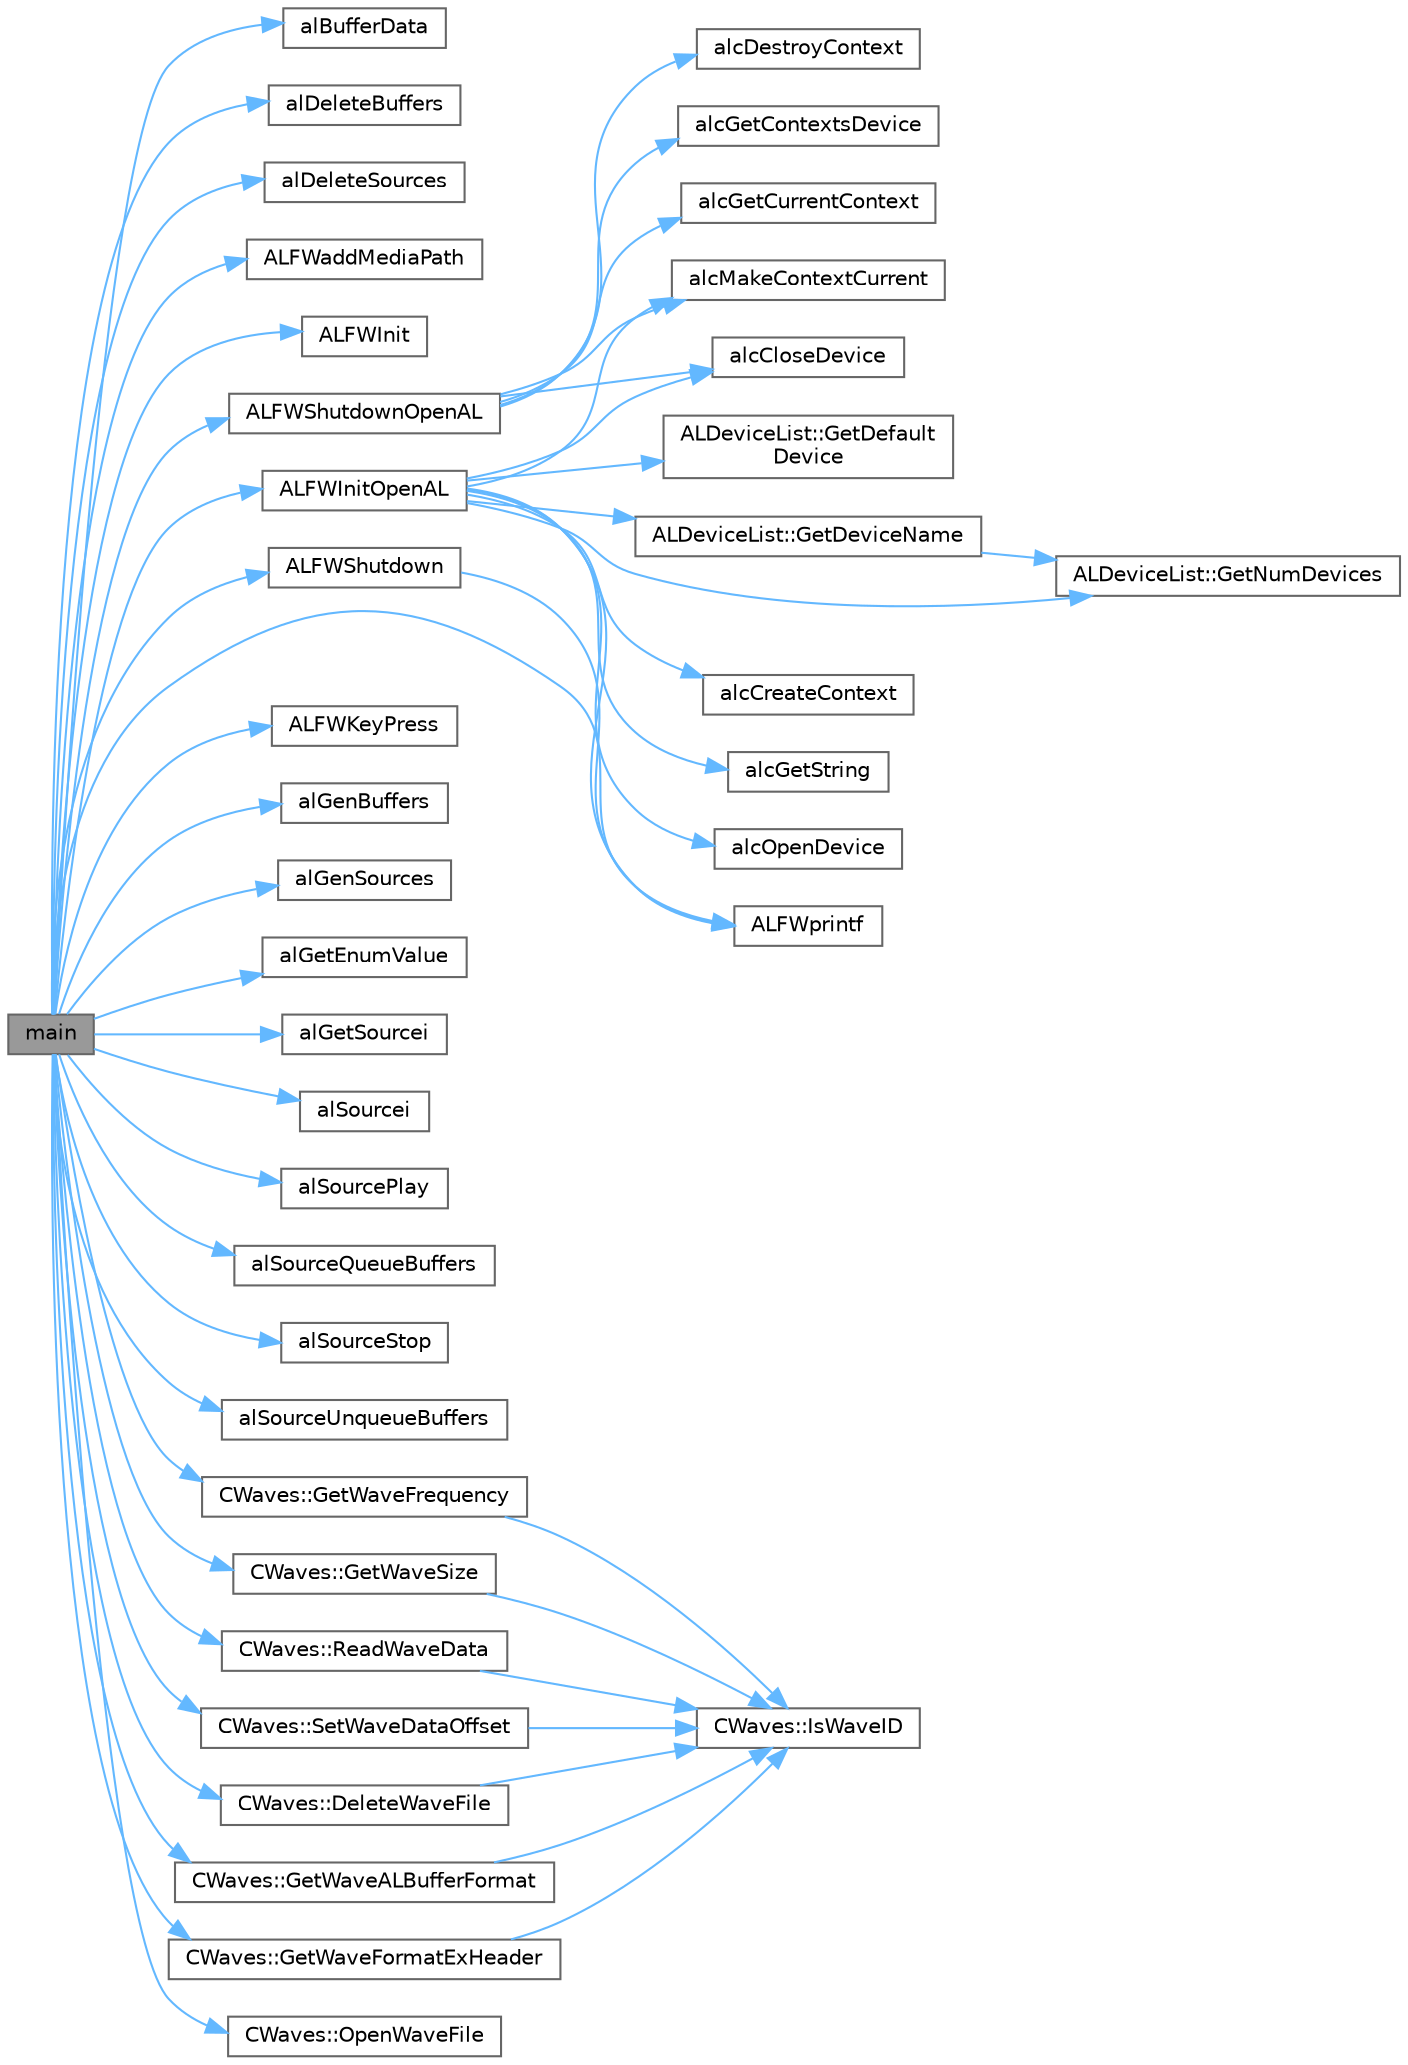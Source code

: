 digraph "main"
{
 // LATEX_PDF_SIZE
  bgcolor="transparent";
  edge [fontname=Helvetica,fontsize=10,labelfontname=Helvetica,labelfontsize=10];
  node [fontname=Helvetica,fontsize=10,shape=box,height=0.2,width=0.4];
  rankdir="LR";
  Node1 [id="Node000001",label="main",height=0.2,width=0.4,color="gray40", fillcolor="grey60", style="filled", fontcolor="black",tooltip=" "];
  Node1 -> Node2 [id="edge1_Node000001_Node000002",color="steelblue1",style="solid",tooltip=" "];
  Node2 [id="Node000002",label="alBufferData",height=0.2,width=0.4,color="grey40", fillcolor="white", style="filled",URL="$al_8h.html#a3720fc4a5dee4093aabe1b102335dae7",tooltip=" "];
  Node1 -> Node3 [id="edge2_Node000001_Node000003",color="steelblue1",style="solid",tooltip=" "];
  Node3 [id="Node000003",label="alDeleteBuffers",height=0.2,width=0.4,color="grey40", fillcolor="white", style="filled",URL="$al_8h.html#ab376e80e2404ae2611798d7f007871ef",tooltip=" "];
  Node1 -> Node4 [id="edge3_Node000001_Node000004",color="steelblue1",style="solid",tooltip=" "];
  Node4 [id="Node000004",label="alDeleteSources",height=0.2,width=0.4,color="grey40", fillcolor="white", style="filled",URL="$al_8h.html#af2f5e685ee38a2c49e149797e8c2e86e",tooltip=" "];
  Node1 -> Node5 [id="edge4_Node000001_Node000005",color="steelblue1",style="solid",tooltip=" "];
  Node5 [id="Node000005",label="ALFWaddMediaPath",height=0.2,width=0.4,color="grey40", fillcolor="white", style="filled",URL="$_framework_8cpp.html#a7e97c3a3d9660c8be9f903008585a84e",tooltip=" "];
  Node1 -> Node6 [id="edge5_Node000001_Node000006",color="steelblue1",style="solid",tooltip=" "];
  Node6 [id="Node000006",label="ALFWInit",height=0.2,width=0.4,color="grey40", fillcolor="white", style="filled",URL="$_framework_8cpp.html#a97a0c6c50fa54c80fec914c8b6fb3780",tooltip=" "];
  Node1 -> Node7 [id="edge6_Node000001_Node000007",color="steelblue1",style="solid",tooltip=" "];
  Node7 [id="Node000007",label="ALFWInitOpenAL",height=0.2,width=0.4,color="grey40", fillcolor="white", style="filled",URL="$_framework_8cpp.html#aa1c82f4442b1802a9441f37f152fe247",tooltip=" "];
  Node7 -> Node8 [id="edge7_Node000007_Node000008",color="steelblue1",style="solid",tooltip=" "];
  Node8 [id="Node000008",label="alcCloseDevice",height=0.2,width=0.4,color="grey40", fillcolor="white", style="filled",URL="$alc_8h.html#aa8a289916ea5f2a5db8415b8c0b877b3",tooltip=" "];
  Node7 -> Node9 [id="edge8_Node000007_Node000009",color="steelblue1",style="solid",tooltip=" "];
  Node9 [id="Node000009",label="alcCreateContext",height=0.2,width=0.4,color="grey40", fillcolor="white", style="filled",URL="$alc_8h.html#a7acf007c19f53a637f81893bce168973",tooltip=" "];
  Node7 -> Node10 [id="edge9_Node000007_Node000010",color="steelblue1",style="solid",tooltip=" "];
  Node10 [id="Node000010",label="alcGetString",height=0.2,width=0.4,color="grey40", fillcolor="white", style="filled",URL="$alc_8h.html#aafd360b94c6abec5eebb4e70f56ad96c",tooltip=" "];
  Node7 -> Node11 [id="edge10_Node000007_Node000011",color="steelblue1",style="solid",tooltip=" "];
  Node11 [id="Node000011",label="alcMakeContextCurrent",height=0.2,width=0.4,color="grey40", fillcolor="white", style="filled",URL="$alc_8h.html#a8ece422dd6634d2388190beb9693f86d",tooltip=" "];
  Node7 -> Node12 [id="edge11_Node000007_Node000012",color="steelblue1",style="solid",tooltip=" "];
  Node12 [id="Node000012",label="alcOpenDevice",height=0.2,width=0.4,color="grey40", fillcolor="white", style="filled",URL="$alc_8h.html#a7352f083bedebecb4483b0f1a10f89b8",tooltip=" "];
  Node7 -> Node13 [id="edge12_Node000007_Node000013",color="steelblue1",style="solid",tooltip=" "];
  Node13 [id="Node000013",label="ALFWprintf",height=0.2,width=0.4,color="grey40", fillcolor="white", style="filled",URL="$_framework_8cpp.html#a39372bd27d8ddaf6bc7d956338faf4ab",tooltip=" "];
  Node7 -> Node14 [id="edge13_Node000007_Node000014",color="steelblue1",style="solid",tooltip=" "];
  Node14 [id="Node000014",label="ALDeviceList::GetDefault\lDevice",height=0.2,width=0.4,color="grey40", fillcolor="white", style="filled",URL="$class_a_l_device_list.html#ad5583ddf8b882b68698ebeb1f3825be1",tooltip=" "];
  Node7 -> Node15 [id="edge14_Node000007_Node000015",color="steelblue1",style="solid",tooltip=" "];
  Node15 [id="Node000015",label="ALDeviceList::GetDeviceName",height=0.2,width=0.4,color="grey40", fillcolor="white", style="filled",URL="$class_a_l_device_list.html#a31b6feb4ec5358a6b5c8389307b664b4",tooltip=" "];
  Node15 -> Node16 [id="edge15_Node000015_Node000016",color="steelblue1",style="solid",tooltip=" "];
  Node16 [id="Node000016",label="ALDeviceList::GetNumDevices",height=0.2,width=0.4,color="grey40", fillcolor="white", style="filled",URL="$class_a_l_device_list.html#a82629d37463696709d702e7b8ec8556e",tooltip=" "];
  Node7 -> Node16 [id="edge16_Node000007_Node000016",color="steelblue1",style="solid",tooltip=" "];
  Node1 -> Node17 [id="edge17_Node000001_Node000017",color="steelblue1",style="solid",tooltip=" "];
  Node17 [id="Node000017",label="ALFWKeyPress",height=0.2,width=0.4,color="grey40", fillcolor="white", style="filled",URL="$_framework_8cpp.html#ae2314a2295ca98e4a57c587d8a3ca971",tooltip=" "];
  Node1 -> Node13 [id="edge18_Node000001_Node000013",color="steelblue1",style="solid",tooltip=" "];
  Node1 -> Node18 [id="edge19_Node000001_Node000018",color="steelblue1",style="solid",tooltip=" "];
  Node18 [id="Node000018",label="ALFWShutdown",height=0.2,width=0.4,color="grey40", fillcolor="white", style="filled",URL="$_framework_8cpp.html#a5e1a3065a01296326b7fb06bad2fce4b",tooltip=" "];
  Node18 -> Node13 [id="edge20_Node000018_Node000013",color="steelblue1",style="solid",tooltip=" "];
  Node1 -> Node19 [id="edge21_Node000001_Node000019",color="steelblue1",style="solid",tooltip=" "];
  Node19 [id="Node000019",label="ALFWShutdownOpenAL",height=0.2,width=0.4,color="grey40", fillcolor="white", style="filled",URL="$_framework_8cpp.html#aa29db42bbc63a70a1b4db478c8f39400",tooltip=" "];
  Node19 -> Node8 [id="edge22_Node000019_Node000008",color="steelblue1",style="solid",tooltip=" "];
  Node19 -> Node20 [id="edge23_Node000019_Node000020",color="steelblue1",style="solid",tooltip=" "];
  Node20 [id="Node000020",label="alcDestroyContext",height=0.2,width=0.4,color="grey40", fillcolor="white", style="filled",URL="$alc_8h.html#a41682484927dfa1d17a8167ddc39b03c",tooltip=" "];
  Node19 -> Node21 [id="edge24_Node000019_Node000021",color="steelblue1",style="solid",tooltip=" "];
  Node21 [id="Node000021",label="alcGetContextsDevice",height=0.2,width=0.4,color="grey40", fillcolor="white", style="filled",URL="$alc_8h.html#adca79de71013609eecd674d7fbd191a3",tooltip=" "];
  Node19 -> Node22 [id="edge25_Node000019_Node000022",color="steelblue1",style="solid",tooltip=" "];
  Node22 [id="Node000022",label="alcGetCurrentContext",height=0.2,width=0.4,color="grey40", fillcolor="white", style="filled",URL="$alc_8h.html#afc2d275d8bc1c443d73dd074612aafce",tooltip=" "];
  Node19 -> Node11 [id="edge26_Node000019_Node000011",color="steelblue1",style="solid",tooltip=" "];
  Node1 -> Node23 [id="edge27_Node000001_Node000023",color="steelblue1",style="solid",tooltip=" "];
  Node23 [id="Node000023",label="alGenBuffers",height=0.2,width=0.4,color="grey40", fillcolor="white", style="filled",URL="$al_8h.html#afd2b03b38eb7ae35d0518ecc3f004d9f",tooltip=" "];
  Node1 -> Node24 [id="edge28_Node000001_Node000024",color="steelblue1",style="solid",tooltip=" "];
  Node24 [id="Node000024",label="alGenSources",height=0.2,width=0.4,color="grey40", fillcolor="white", style="filled",URL="$al_8h.html#af220f665740bf8a54797e210cf551dfe",tooltip=" "];
  Node1 -> Node25 [id="edge29_Node000001_Node000025",color="steelblue1",style="solid",tooltip=" "];
  Node25 [id="Node000025",label="alGetEnumValue",height=0.2,width=0.4,color="grey40", fillcolor="white", style="filled",URL="$al_8h.html#ac2d8746a9a24355746d07a940bae8d39",tooltip=" "];
  Node1 -> Node26 [id="edge30_Node000001_Node000026",color="steelblue1",style="solid",tooltip=" "];
  Node26 [id="Node000026",label="alGetSourcei",height=0.2,width=0.4,color="grey40", fillcolor="white", style="filled",URL="$al_8h.html#aab80ac4aad68b84363658bf498913c91",tooltip=" "];
  Node1 -> Node27 [id="edge31_Node000001_Node000027",color="steelblue1",style="solid",tooltip=" "];
  Node27 [id="Node000027",label="alSourcei",height=0.2,width=0.4,color="grey40", fillcolor="white", style="filled",URL="$al_8h.html#a1038b6ae22848913c76e73a14a849338",tooltip=" "];
  Node1 -> Node28 [id="edge32_Node000001_Node000028",color="steelblue1",style="solid",tooltip=" "];
  Node28 [id="Node000028",label="alSourcePlay",height=0.2,width=0.4,color="grey40", fillcolor="white", style="filled",URL="$al_8h.html#aca454ba909c65b84c78e81edc08ca0c8",tooltip=" "];
  Node1 -> Node29 [id="edge33_Node000001_Node000029",color="steelblue1",style="solid",tooltip=" "];
  Node29 [id="Node000029",label="alSourceQueueBuffers",height=0.2,width=0.4,color="grey40", fillcolor="white", style="filled",URL="$al_8h.html#af6239bc4ba2faedeb54a5ffd5917b405",tooltip=" "];
  Node1 -> Node30 [id="edge34_Node000001_Node000030",color="steelblue1",style="solid",tooltip=" "];
  Node30 [id="Node000030",label="alSourceStop",height=0.2,width=0.4,color="grey40", fillcolor="white", style="filled",URL="$al_8h.html#aa5ac516caadd0d377bd52c0db10bedcd",tooltip=" "];
  Node1 -> Node31 [id="edge35_Node000001_Node000031",color="steelblue1",style="solid",tooltip=" "];
  Node31 [id="Node000031",label="alSourceUnqueueBuffers",height=0.2,width=0.4,color="grey40", fillcolor="white", style="filled",URL="$al_8h.html#a69aef56ec1b141152e7068f51d900549",tooltip=" "];
  Node1 -> Node32 [id="edge36_Node000001_Node000032",color="steelblue1",style="solid",tooltip=" "];
  Node32 [id="Node000032",label="CWaves::DeleteWaveFile",height=0.2,width=0.4,color="grey40", fillcolor="white", style="filled",URL="$class_c_waves.html#a9af3ea27a4f1b8d8bfb2fbe0d3ee0519",tooltip=" "];
  Node32 -> Node33 [id="edge37_Node000032_Node000033",color="steelblue1",style="solid",tooltip=" "];
  Node33 [id="Node000033",label="CWaves::IsWaveID",height=0.2,width=0.4,color="grey40", fillcolor="white", style="filled",URL="$class_c_waves.html#ade2c151bd6dd0113bbd5e48a0034fa5d",tooltip=" "];
  Node1 -> Node34 [id="edge38_Node000001_Node000034",color="steelblue1",style="solid",tooltip=" "];
  Node34 [id="Node000034",label="CWaves::GetWaveALBufferFormat",height=0.2,width=0.4,color="grey40", fillcolor="white", style="filled",URL="$class_c_waves.html#a1e3439c106447637b024b17d1309cb2d",tooltip=" "];
  Node34 -> Node33 [id="edge39_Node000034_Node000033",color="steelblue1",style="solid",tooltip=" "];
  Node1 -> Node35 [id="edge40_Node000001_Node000035",color="steelblue1",style="solid",tooltip=" "];
  Node35 [id="Node000035",label="CWaves::GetWaveFormatExHeader",height=0.2,width=0.4,color="grey40", fillcolor="white", style="filled",URL="$class_c_waves.html#a37400a62934bc2c98340246aa2c25e1c",tooltip=" "];
  Node35 -> Node33 [id="edge41_Node000035_Node000033",color="steelblue1",style="solid",tooltip=" "];
  Node1 -> Node36 [id="edge42_Node000001_Node000036",color="steelblue1",style="solid",tooltip=" "];
  Node36 [id="Node000036",label="CWaves::GetWaveFrequency",height=0.2,width=0.4,color="grey40", fillcolor="white", style="filled",URL="$class_c_waves.html#a34855f6ae8d933355241cbd093627dc7",tooltip=" "];
  Node36 -> Node33 [id="edge43_Node000036_Node000033",color="steelblue1",style="solid",tooltip=" "];
  Node1 -> Node37 [id="edge44_Node000001_Node000037",color="steelblue1",style="solid",tooltip=" "];
  Node37 [id="Node000037",label="CWaves::GetWaveSize",height=0.2,width=0.4,color="grey40", fillcolor="white", style="filled",URL="$class_c_waves.html#ae65d2fe770dacfeee01320236395243f",tooltip=" "];
  Node37 -> Node33 [id="edge45_Node000037_Node000033",color="steelblue1",style="solid",tooltip=" "];
  Node1 -> Node38 [id="edge46_Node000001_Node000038",color="steelblue1",style="solid",tooltip=" "];
  Node38 [id="Node000038",label="CWaves::OpenWaveFile",height=0.2,width=0.4,color="grey40", fillcolor="white", style="filled",URL="$class_c_waves.html#a5a1e2a7c6f6286951e29b4a93b5e318e",tooltip=" "];
  Node1 -> Node39 [id="edge47_Node000001_Node000039",color="steelblue1",style="solid",tooltip=" "];
  Node39 [id="Node000039",label="CWaves::ReadWaveData",height=0.2,width=0.4,color="grey40", fillcolor="white", style="filled",URL="$class_c_waves.html#aee9f92e9d35e6155fd383a34a95b480a",tooltip=" "];
  Node39 -> Node33 [id="edge48_Node000039_Node000033",color="steelblue1",style="solid",tooltip=" "];
  Node1 -> Node40 [id="edge49_Node000001_Node000040",color="steelblue1",style="solid",tooltip=" "];
  Node40 [id="Node000040",label="CWaves::SetWaveDataOffset",height=0.2,width=0.4,color="grey40", fillcolor="white", style="filled",URL="$class_c_waves.html#ae810545259a7ac689906019892cb8b7f",tooltip=" "];
  Node40 -> Node33 [id="edge50_Node000040_Node000033",color="steelblue1",style="solid",tooltip=" "];
}
